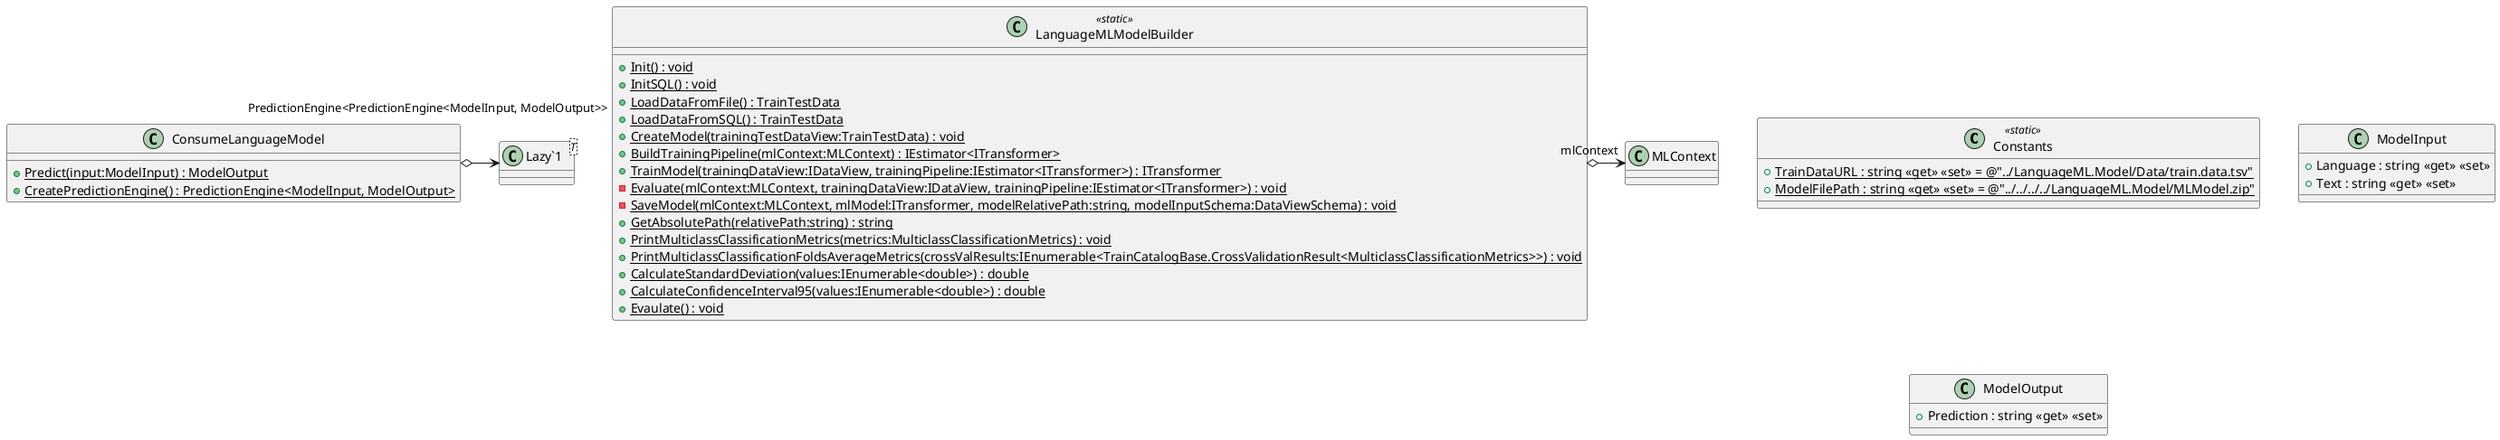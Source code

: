 @startuml
class Constants <<static>> {
    + {static} TrainDataURL : string <<get>> <<set>> = @"../LanguageML.Model/Data/train.data.tsv"
    + {static} ModelFilePath : string <<get>> <<set>> = @"../../../../LanguageML.Model/MLModel.zip"
}
class ConsumeLanguageModel {
    + {static} Predict(input:ModelInput) : ModelOutput
    + {static} CreatePredictionEngine() : PredictionEngine<ModelInput, ModelOutput>
}
class "Lazy`1"<T> {
}
ConsumeLanguageModel o-> "PredictionEngine<PredictionEngine<ModelInput, ModelOutput>>" "Lazy`1"
class LanguageMLModelBuilder <<static>> {
    + {static} Init() : void
    + {static} InitSQL() : void
    + {static} LoadDataFromFile() : TrainTestData
    + {static} LoadDataFromSQL() : TrainTestData
    + {static} CreateModel(trainingTestDataView:TrainTestData) : void
    + {static} BuildTrainingPipeline(mlContext:MLContext) : IEstimator<ITransformer>
    + {static} TrainModel(trainingDataView:IDataView, trainingPipeline:IEstimator<ITransformer>) : ITransformer
    - {static} Evaluate(mlContext:MLContext, trainingDataView:IDataView, trainingPipeline:IEstimator<ITransformer>) : void
    - {static} SaveModel(mlContext:MLContext, mlModel:ITransformer, modelRelativePath:string, modelInputSchema:DataViewSchema) : void
    + {static} GetAbsolutePath(relativePath:string) : string
    + {static} PrintMulticlassClassificationMetrics(metrics:MulticlassClassificationMetrics) : void
    + {static} PrintMulticlassClassificationFoldsAverageMetrics(crossValResults:IEnumerable<TrainCatalogBase.CrossValidationResult<MulticlassClassificationMetrics>>) : void
    + {static} CalculateStandardDeviation(values:IEnumerable<double>) : double
    + {static} CalculateConfidenceInterval95(values:IEnumerable<double>) : double
    + {static} Evaulate() : void
}
LanguageMLModelBuilder o-> "mlContext" MLContext
class ModelInput {
    + Language : string <<get>> <<set>>
    + Text : string <<get>> <<set>>
}
class ModelOutput {
    + Prediction : string <<get>> <<set>>
}
@enduml
